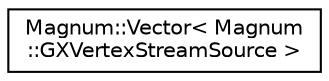 digraph "圖形化之類別階層"
{
  edge [fontname="Helvetica",fontsize="10",labelfontname="Helvetica",labelfontsize="10"];
  node [fontname="Helvetica",fontsize="10",shape=record];
  rankdir="LR";
  Node1 [label="Magnum::Vector\< Magnum\l::GXVertexStreamSource \>",height=0.2,width=0.4,color="black", fillcolor="white", style="filled",URL="$class_magnum_1_1_vector.html"];
}
